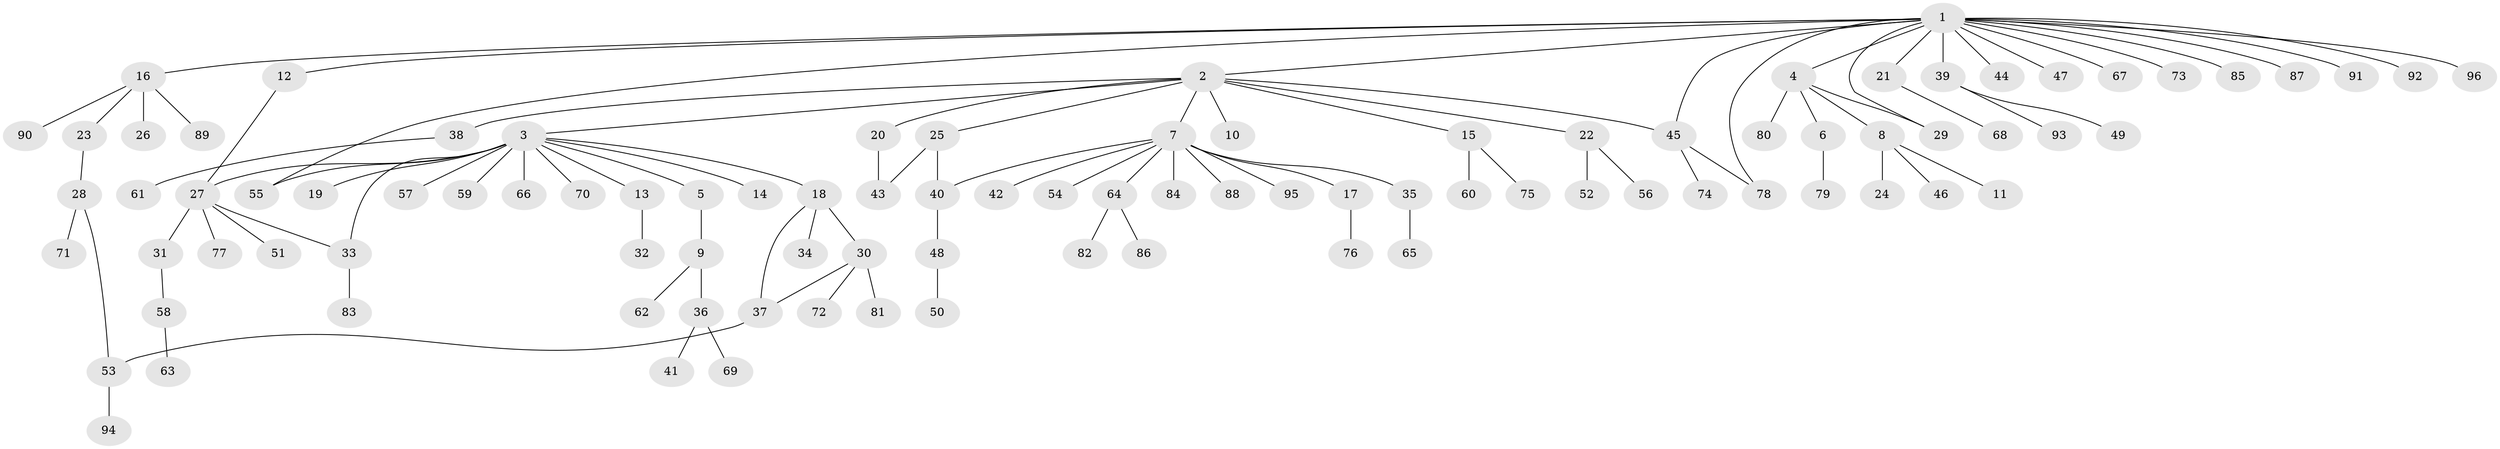 // coarse degree distribution, {7: 0.10344827586206896, 3: 0.10344827586206896, 2: 0.3103448275862069, 4: 0.06896551724137931, 1: 0.3793103448275862, 5: 0.034482758620689655}
// Generated by graph-tools (version 1.1) at 2025/50/03/04/25 22:50:38]
// undirected, 96 vertices, 105 edges
graph export_dot {
  node [color=gray90,style=filled];
  1;
  2;
  3;
  4;
  5;
  6;
  7;
  8;
  9;
  10;
  11;
  12;
  13;
  14;
  15;
  16;
  17;
  18;
  19;
  20;
  21;
  22;
  23;
  24;
  25;
  26;
  27;
  28;
  29;
  30;
  31;
  32;
  33;
  34;
  35;
  36;
  37;
  38;
  39;
  40;
  41;
  42;
  43;
  44;
  45;
  46;
  47;
  48;
  49;
  50;
  51;
  52;
  53;
  54;
  55;
  56;
  57;
  58;
  59;
  60;
  61;
  62;
  63;
  64;
  65;
  66;
  67;
  68;
  69;
  70;
  71;
  72;
  73;
  74;
  75;
  76;
  77;
  78;
  79;
  80;
  81;
  82;
  83;
  84;
  85;
  86;
  87;
  88;
  89;
  90;
  91;
  92;
  93;
  94;
  95;
  96;
  1 -- 2;
  1 -- 4;
  1 -- 12;
  1 -- 16;
  1 -- 21;
  1 -- 29;
  1 -- 39;
  1 -- 44;
  1 -- 45;
  1 -- 47;
  1 -- 55;
  1 -- 67;
  1 -- 73;
  1 -- 78;
  1 -- 85;
  1 -- 87;
  1 -- 91;
  1 -- 92;
  1 -- 96;
  2 -- 3;
  2 -- 7;
  2 -- 10;
  2 -- 15;
  2 -- 20;
  2 -- 22;
  2 -- 25;
  2 -- 38;
  2 -- 45;
  3 -- 5;
  3 -- 13;
  3 -- 14;
  3 -- 18;
  3 -- 19;
  3 -- 27;
  3 -- 33;
  3 -- 55;
  3 -- 57;
  3 -- 59;
  3 -- 66;
  3 -- 70;
  4 -- 6;
  4 -- 8;
  4 -- 29;
  4 -- 80;
  5 -- 9;
  6 -- 79;
  7 -- 17;
  7 -- 35;
  7 -- 40;
  7 -- 42;
  7 -- 54;
  7 -- 64;
  7 -- 84;
  7 -- 88;
  7 -- 95;
  8 -- 11;
  8 -- 24;
  8 -- 46;
  9 -- 36;
  9 -- 62;
  12 -- 27;
  13 -- 32;
  15 -- 60;
  15 -- 75;
  16 -- 23;
  16 -- 26;
  16 -- 89;
  16 -- 90;
  17 -- 76;
  18 -- 30;
  18 -- 34;
  18 -- 37;
  20 -- 43;
  21 -- 68;
  22 -- 52;
  22 -- 56;
  23 -- 28;
  25 -- 40;
  25 -- 43;
  27 -- 31;
  27 -- 33;
  27 -- 51;
  27 -- 77;
  28 -- 53;
  28 -- 71;
  30 -- 37;
  30 -- 72;
  30 -- 81;
  31 -- 58;
  33 -- 83;
  35 -- 65;
  36 -- 41;
  36 -- 69;
  37 -- 53;
  38 -- 61;
  39 -- 49;
  39 -- 93;
  40 -- 48;
  45 -- 74;
  45 -- 78;
  48 -- 50;
  53 -- 94;
  58 -- 63;
  64 -- 82;
  64 -- 86;
}
